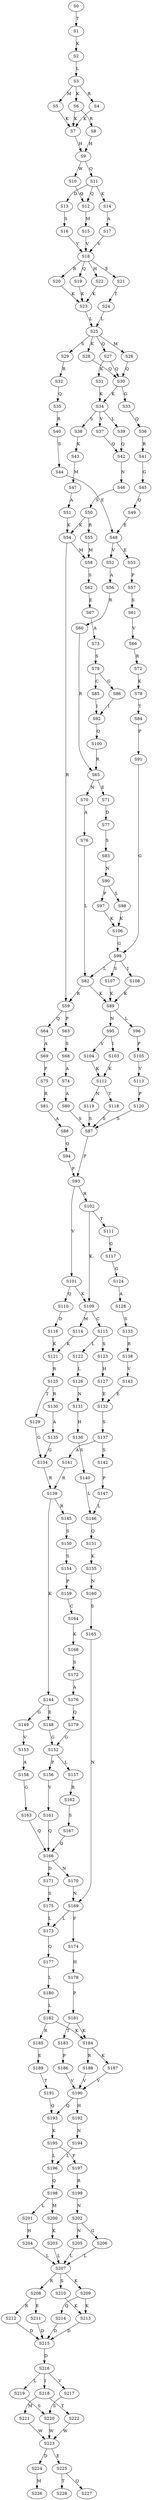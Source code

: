 strict digraph  {
	S0 -> S1 [ label = T ];
	S1 -> S2 [ label = K ];
	S2 -> S3 [ label = L ];
	S3 -> S4 [ label = R ];
	S3 -> S5 [ label = M ];
	S3 -> S6 [ label = K ];
	S4 -> S7 [ label = K ];
	S5 -> S7 [ label = K ];
	S6 -> S8 [ label = R ];
	S6 -> S7 [ label = K ];
	S7 -> S9 [ label = H ];
	S8 -> S9 [ label = H ];
	S9 -> S10 [ label = W ];
	S9 -> S11 [ label = Q ];
	S10 -> S12 [ label = Q ];
	S11 -> S13 [ label = D ];
	S11 -> S14 [ label = K ];
	S11 -> S12 [ label = Q ];
	S12 -> S15 [ label = M ];
	S13 -> S16 [ label = S ];
	S14 -> S17 [ label = A ];
	S15 -> S18 [ label = V ];
	S16 -> S18 [ label = V ];
	S17 -> S18 [ label = V ];
	S18 -> S19 [ label = Q ];
	S18 -> S20 [ label = R ];
	S18 -> S21 [ label = E ];
	S18 -> S22 [ label = H ];
	S19 -> S23 [ label = K ];
	S20 -> S23 [ label = K ];
	S21 -> S24 [ label = T ];
	S22 -> S23 [ label = K ];
	S23 -> S25 [ label = L ];
	S24 -> S25 [ label = L ];
	S25 -> S26 [ label = M ];
	S25 -> S27 [ label = Q ];
	S25 -> S28 [ label = K ];
	S25 -> S29 [ label = S ];
	S26 -> S30 [ label = Q ];
	S27 -> S30 [ label = Q ];
	S27 -> S31 [ label = K ];
	S28 -> S30 [ label = Q ];
	S29 -> S32 [ label = R ];
	S30 -> S33 [ label = G ];
	S30 -> S34 [ label = K ];
	S31 -> S34 [ label = K ];
	S32 -> S35 [ label = Q ];
	S33 -> S36 [ label = Q ];
	S34 -> S37 [ label = V ];
	S34 -> S38 [ label = S ];
	S34 -> S39 [ label = L ];
	S35 -> S40 [ label = R ];
	S36 -> S41 [ label = R ];
	S37 -> S42 [ label = Q ];
	S38 -> S43 [ label = K ];
	S39 -> S42 [ label = Q ];
	S40 -> S44 [ label = S ];
	S41 -> S45 [ label = G ];
	S42 -> S46 [ label = N ];
	S43 -> S47 [ label = M ];
	S44 -> S48 [ label = E ];
	S45 -> S49 [ label = Q ];
	S46 -> S50 [ label = S ];
	S47 -> S51 [ label = A ];
	S48 -> S52 [ label = V ];
	S48 -> S53 [ label = E ];
	S49 -> S48 [ label = E ];
	S50 -> S54 [ label = K ];
	S50 -> S55 [ label = R ];
	S51 -> S54 [ label = K ];
	S52 -> S56 [ label = A ];
	S53 -> S57 [ label = P ];
	S54 -> S58 [ label = M ];
	S54 -> S59 [ label = R ];
	S55 -> S58 [ label = M ];
	S56 -> S60 [ label = R ];
	S57 -> S61 [ label = S ];
	S58 -> S62 [ label = S ];
	S59 -> S63 [ label = P ];
	S59 -> S64 [ label = Q ];
	S60 -> S65 [ label = R ];
	S61 -> S66 [ label = V ];
	S62 -> S67 [ label = E ];
	S63 -> S68 [ label = S ];
	S64 -> S69 [ label = A ];
	S65 -> S70 [ label = N ];
	S65 -> S71 [ label = E ];
	S66 -> S72 [ label = R ];
	S67 -> S73 [ label = A ];
	S68 -> S74 [ label = A ];
	S69 -> S75 [ label = P ];
	S70 -> S76 [ label = A ];
	S71 -> S77 [ label = D ];
	S72 -> S78 [ label = K ];
	S73 -> S79 [ label = S ];
	S74 -> S80 [ label = A ];
	S75 -> S81 [ label = R ];
	S76 -> S82 [ label = L ];
	S77 -> S83 [ label = S ];
	S78 -> S84 [ label = T ];
	S79 -> S85 [ label = C ];
	S79 -> S86 [ label = G ];
	S80 -> S87 [ label = S ];
	S81 -> S88 [ label = A ];
	S82 -> S59 [ label = R ];
	S82 -> S89 [ label = K ];
	S83 -> S90 [ label = N ];
	S84 -> S91 [ label = P ];
	S85 -> S92 [ label = I ];
	S86 -> S92 [ label = I ];
	S87 -> S93 [ label = P ];
	S88 -> S94 [ label = Q ];
	S89 -> S95 [ label = N ];
	S89 -> S96 [ label = L ];
	S90 -> S97 [ label = P ];
	S90 -> S98 [ label = S ];
	S91 -> S99 [ label = G ];
	S92 -> S100 [ label = Q ];
	S93 -> S101 [ label = V ];
	S93 -> S102 [ label = R ];
	S94 -> S93 [ label = P ];
	S95 -> S103 [ label = I ];
	S95 -> S104 [ label = V ];
	S96 -> S105 [ label = P ];
	S97 -> S106 [ label = K ];
	S98 -> S106 [ label = K ];
	S99 -> S82 [ label = L ];
	S99 -> S107 [ label = S ];
	S99 -> S108 [ label = I ];
	S100 -> S65 [ label = R ];
	S101 -> S109 [ label = K ];
	S101 -> S110 [ label = Q ];
	S102 -> S109 [ label = K ];
	S102 -> S111 [ label = T ];
	S103 -> S112 [ label = K ];
	S104 -> S112 [ label = K ];
	S105 -> S113 [ label = V ];
	S106 -> S99 [ label = G ];
	S107 -> S89 [ label = K ];
	S108 -> S89 [ label = K ];
	S109 -> S114 [ label = M ];
	S109 -> S115 [ label = C ];
	S110 -> S116 [ label = D ];
	S111 -> S117 [ label = G ];
	S112 -> S118 [ label = Y ];
	S112 -> S119 [ label = N ];
	S113 -> S120 [ label = P ];
	S114 -> S121 [ label = K ];
	S115 -> S122 [ label = L ];
	S115 -> S123 [ label = S ];
	S116 -> S121 [ label = K ];
	S117 -> S124 [ label = G ];
	S118 -> S87 [ label = S ];
	S119 -> S87 [ label = S ];
	S120 -> S87 [ label = S ];
	S121 -> S125 [ label = R ];
	S122 -> S126 [ label = L ];
	S123 -> S127 [ label = H ];
	S124 -> S128 [ label = A ];
	S125 -> S129 [ label = T ];
	S125 -> S130 [ label = R ];
	S126 -> S131 [ label = N ];
	S127 -> S132 [ label = E ];
	S128 -> S133 [ label = S ];
	S129 -> S134 [ label = G ];
	S130 -> S135 [ label = A ];
	S131 -> S136 [ label = H ];
	S132 -> S137 [ label = S ];
	S133 -> S138 [ label = R ];
	S134 -> S139 [ label = R ];
	S135 -> S134 [ label = G ];
	S136 -> S140 [ label = S ];
	S137 -> S141 [ label = A ];
	S137 -> S142 [ label = S ];
	S138 -> S143 [ label = V ];
	S139 -> S144 [ label = K ];
	S139 -> S145 [ label = R ];
	S140 -> S146 [ label = L ];
	S141 -> S139 [ label = R ];
	S142 -> S147 [ label = P ];
	S143 -> S132 [ label = E ];
	S144 -> S148 [ label = E ];
	S144 -> S149 [ label = G ];
	S145 -> S150 [ label = S ];
	S146 -> S151 [ label = Q ];
	S147 -> S146 [ label = L ];
	S148 -> S152 [ label = G ];
	S149 -> S153 [ label = V ];
	S150 -> S154 [ label = S ];
	S151 -> S155 [ label = K ];
	S152 -> S156 [ label = P ];
	S152 -> S157 [ label = L ];
	S153 -> S158 [ label = A ];
	S154 -> S159 [ label = P ];
	S155 -> S160 [ label = N ];
	S156 -> S161 [ label = V ];
	S157 -> S162 [ label = R ];
	S158 -> S163 [ label = G ];
	S159 -> S164 [ label = C ];
	S160 -> S165 [ label = S ];
	S161 -> S166 [ label = Q ];
	S162 -> S167 [ label = S ];
	S163 -> S166 [ label = Q ];
	S164 -> S168 [ label = K ];
	S165 -> S169 [ label = N ];
	S166 -> S170 [ label = N ];
	S166 -> S171 [ label = D ];
	S167 -> S166 [ label = Q ];
	S168 -> S172 [ label = S ];
	S169 -> S173 [ label = L ];
	S169 -> S174 [ label = F ];
	S170 -> S169 [ label = N ];
	S171 -> S175 [ label = S ];
	S172 -> S176 [ label = A ];
	S173 -> S177 [ label = Q ];
	S174 -> S178 [ label = H ];
	S175 -> S173 [ label = L ];
	S176 -> S179 [ label = Q ];
	S177 -> S180 [ label = L ];
	S178 -> S181 [ label = P ];
	S179 -> S152 [ label = G ];
	S180 -> S182 [ label = L ];
	S181 -> S183 [ label = T ];
	S181 -> S184 [ label = K ];
	S182 -> S185 [ label = R ];
	S182 -> S184 [ label = K ];
	S183 -> S186 [ label = P ];
	S184 -> S187 [ label = K ];
	S184 -> S188 [ label = R ];
	S185 -> S189 [ label = E ];
	S186 -> S190 [ label = V ];
	S187 -> S190 [ label = V ];
	S188 -> S190 [ label = V ];
	S189 -> S191 [ label = T ];
	S190 -> S192 [ label = H ];
	S190 -> S193 [ label = Q ];
	S191 -> S193 [ label = Q ];
	S192 -> S194 [ label = N ];
	S193 -> S195 [ label = K ];
	S194 -> S196 [ label = L ];
	S195 -> S197 [ label = F ];
	S195 -> S196 [ label = L ];
	S196 -> S198 [ label = Q ];
	S197 -> S199 [ label = R ];
	S198 -> S200 [ label = M ];
	S198 -> S201 [ label = L ];
	S199 -> S202 [ label = N ];
	S200 -> S203 [ label = K ];
	S201 -> S204 [ label = H ];
	S202 -> S205 [ label = N ];
	S202 -> S206 [ label = G ];
	S203 -> S207 [ label = L ];
	S204 -> S207 [ label = L ];
	S205 -> S207 [ label = L ];
	S206 -> S207 [ label = L ];
	S207 -> S208 [ label = R ];
	S207 -> S209 [ label = K ];
	S207 -> S210 [ label = S ];
	S208 -> S211 [ label = E ];
	S208 -> S212 [ label = R ];
	S209 -> S213 [ label = K ];
	S209 -> S214 [ label = Q ];
	S210 -> S213 [ label = K ];
	S211 -> S215 [ label = D ];
	S212 -> S215 [ label = D ];
	S213 -> S215 [ label = D ];
	S214 -> S215 [ label = D ];
	S215 -> S216 [ label = D ];
	S216 -> S217 [ label = V ];
	S216 -> S218 [ label = I ];
	S216 -> S219 [ label = L ];
	S217 -> S220 [ label = S ];
	S218 -> S221 [ label = M ];
	S218 -> S222 [ label = T ];
	S219 -> S220 [ label = S ];
	S220 -> S223 [ label = W ];
	S221 -> S223 [ label = W ];
	S222 -> S223 [ label = W ];
	S223 -> S224 [ label = D ];
	S223 -> S225 [ label = E ];
	S224 -> S226 [ label = M ];
	S225 -> S227 [ label = Q ];
	S225 -> S228 [ label = T ];
}
